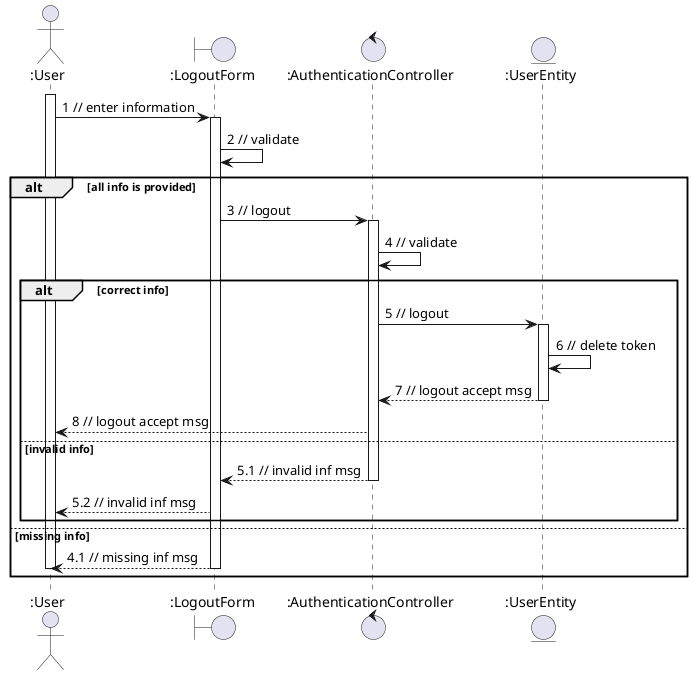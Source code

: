@startuml
actor ":User"
boundary ":LogoutForm"
control ":AuthenticationController"
entity ":UserEntity"
activate ":User"
":User" -> ":LogoutForm" : 1 // enter information
activate ":LogoutForm"
":LogoutForm" -> ":LogoutForm" : 2 // validate
alt all info is provided

":LogoutForm" -> ":AuthenticationController" : 3 // logout
activate ":AuthenticationController"
":AuthenticationController" -> ":AuthenticationController" : 4 // validate

alt correct info

":AuthenticationController" -> ":UserEntity" : 5 // logout
activate ":UserEntity"
":UserEntity" -> ":UserEntity" : 6 // delete token
":UserEntity" --> ":AuthenticationController" : 7 // logout accept msg
deactivate ":UserEntity"
":AuthenticationController" --> ":User" : 8 // logout accept msg

else invalid info

":AuthenticationController" --> ":LogoutForm" : 5.1 // invalid inf msg
deactivate ":AuthenticationController"
":LogoutForm" --> ":User" : 5.2 // invalid inf msg

end

else missing info

":LogoutForm" --> ":User" : 4.1 // missing inf msg
deactivate ":LogoutForm"
deactivate ":User"
end
@enduml